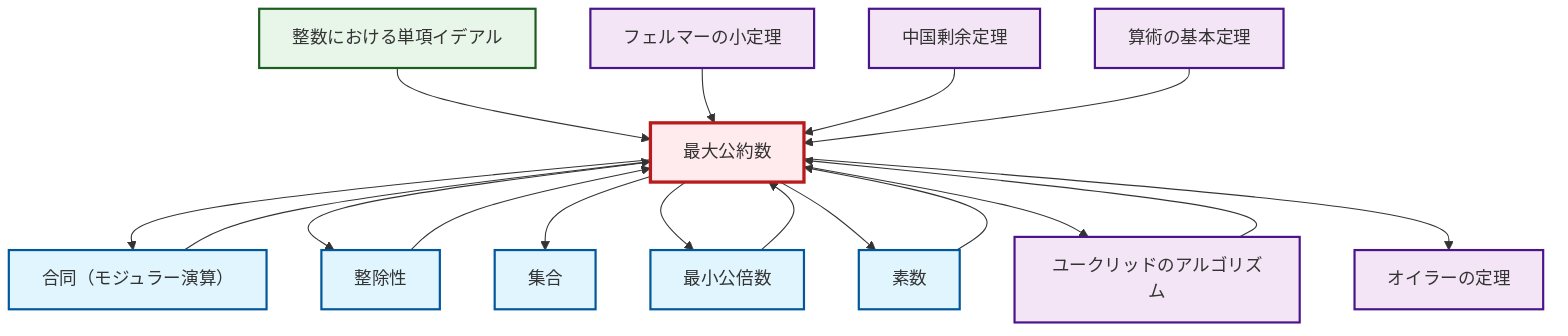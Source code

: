 graph TD
    classDef definition fill:#e1f5fe,stroke:#01579b,stroke-width:2px
    classDef theorem fill:#f3e5f5,stroke:#4a148c,stroke-width:2px
    classDef axiom fill:#fff3e0,stroke:#e65100,stroke-width:2px
    classDef example fill:#e8f5e9,stroke:#1b5e20,stroke-width:2px
    classDef current fill:#ffebee,stroke:#b71c1c,stroke-width:3px
    thm-fundamental-arithmetic["算術の基本定理"]:::theorem
    thm-euclidean-algorithm["ユークリッドのアルゴリズム"]:::theorem
    thm-fermat-little["フェルマーの小定理"]:::theorem
    def-prime["素数"]:::definition
    def-congruence["合同（モジュラー演算）"]:::definition
    def-set["集合"]:::definition
    ex-principal-ideal["整数における単項イデアル"]:::example
    def-divisibility["整除性"]:::definition
    thm-chinese-remainder["中国剰余定理"]:::theorem
    def-lcm["最小公倍数"]:::definition
    def-gcd["最大公約数"]:::definition
    thm-euler["オイラーの定理"]:::theorem
    ex-principal-ideal --> def-gcd
    def-gcd --> def-congruence
    thm-fermat-little --> def-gcd
    def-gcd --> def-divisibility
    def-congruence --> def-gcd
    thm-chinese-remainder --> def-gcd
    thm-fundamental-arithmetic --> def-gcd
    def-divisibility --> def-gcd
    def-gcd --> def-set
    thm-euclidean-algorithm --> def-gcd
    def-gcd --> def-lcm
    def-prime --> def-gcd
    def-gcd --> def-prime
    def-gcd --> thm-euclidean-algorithm
    def-lcm --> def-gcd
    def-gcd --> thm-euler
    class def-gcd current